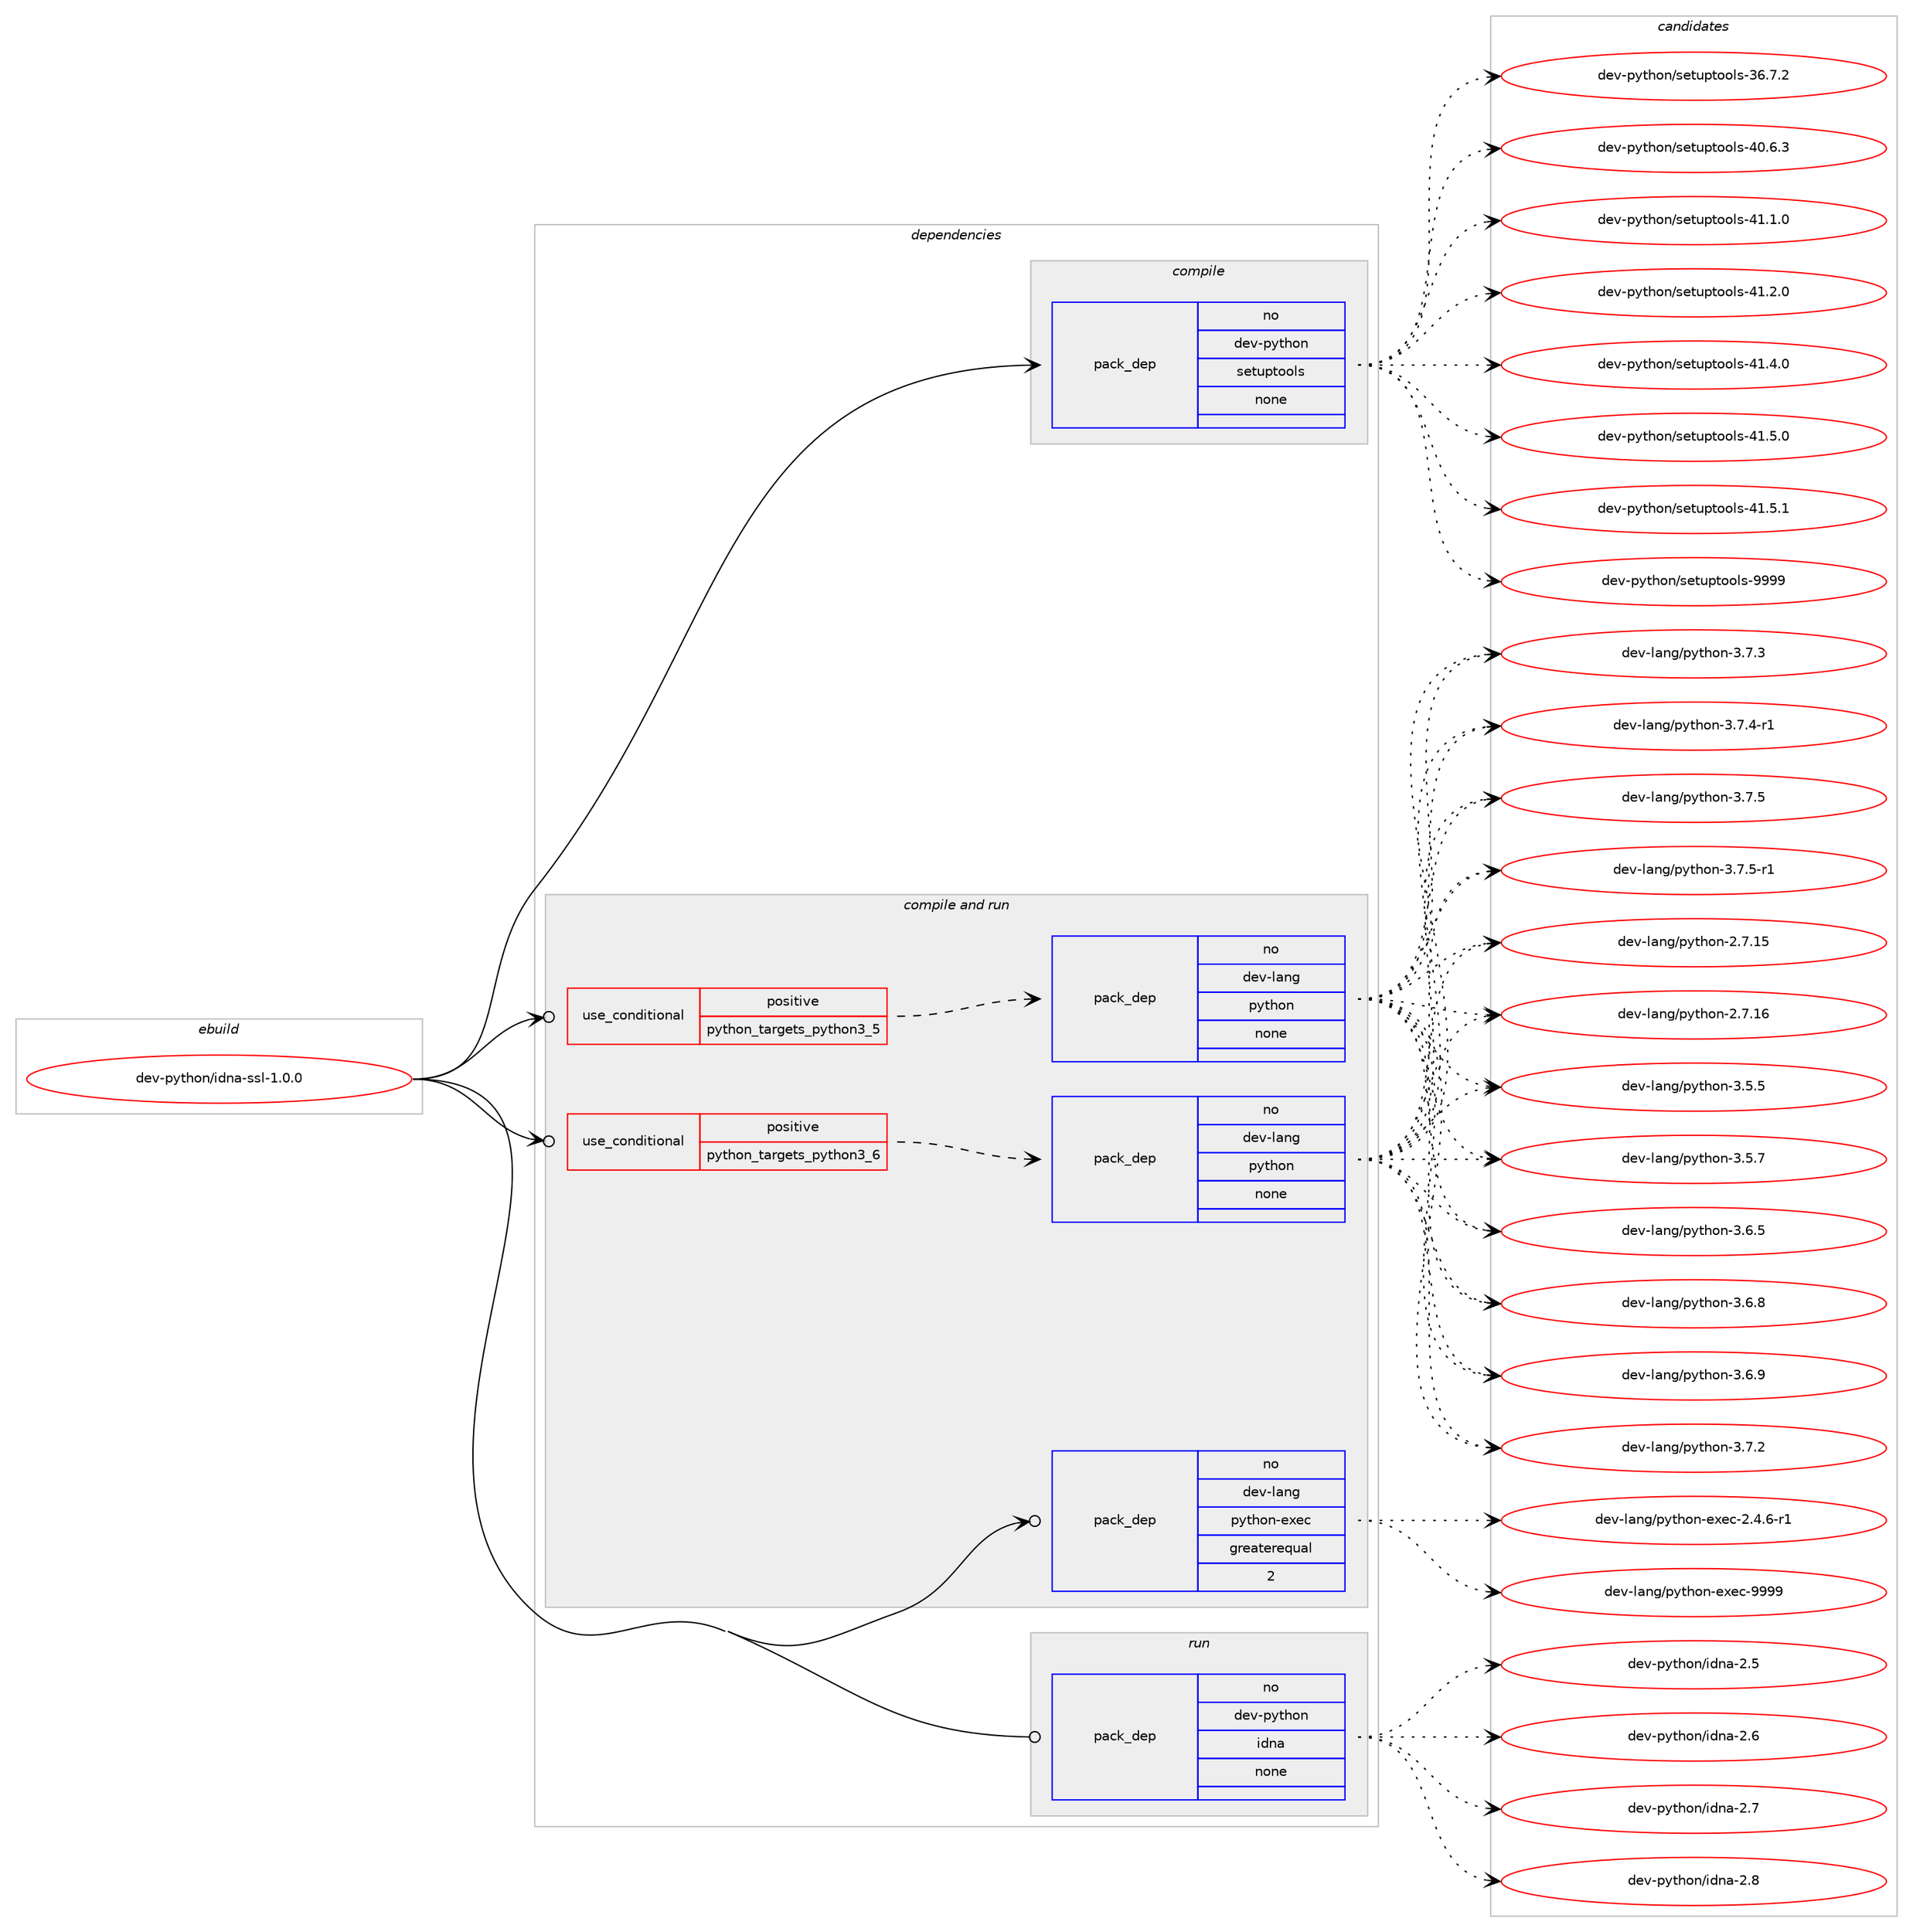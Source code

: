 digraph prolog {

# *************
# Graph options
# *************

newrank=true;
concentrate=true;
compound=true;
graph [rankdir=LR,fontname=Helvetica,fontsize=10,ranksep=1.5];#, ranksep=2.5, nodesep=0.2];
edge  [arrowhead=vee];
node  [fontname=Helvetica,fontsize=10];

# **********
# The ebuild
# **********

subgraph cluster_leftcol {
color=gray;
rank=same;
label=<<i>ebuild</i>>;
id [label="dev-python/idna-ssl-1.0.0", color=red, width=4, href="../dev-python/idna-ssl-1.0.0.svg"];
}

# ****************
# The dependencies
# ****************

subgraph cluster_midcol {
color=gray;
label=<<i>dependencies</i>>;
subgraph cluster_compile {
fillcolor="#eeeeee";
style=filled;
label=<<i>compile</i>>;
subgraph pack456616 {
dependency609177 [label=<<TABLE BORDER="0" CELLBORDER="1" CELLSPACING="0" CELLPADDING="4" WIDTH="220"><TR><TD ROWSPAN="6" CELLPADDING="30">pack_dep</TD></TR><TR><TD WIDTH="110">no</TD></TR><TR><TD>dev-python</TD></TR><TR><TD>setuptools</TD></TR><TR><TD>none</TD></TR><TR><TD></TD></TR></TABLE>>, shape=none, color=blue];
}
id:e -> dependency609177:w [weight=20,style="solid",arrowhead="vee"];
}
subgraph cluster_compileandrun {
fillcolor="#eeeeee";
style=filled;
label=<<i>compile and run</i>>;
subgraph cond140762 {
dependency609178 [label=<<TABLE BORDER="0" CELLBORDER="1" CELLSPACING="0" CELLPADDING="4"><TR><TD ROWSPAN="3" CELLPADDING="10">use_conditional</TD></TR><TR><TD>positive</TD></TR><TR><TD>python_targets_python3_5</TD></TR></TABLE>>, shape=none, color=red];
subgraph pack456617 {
dependency609179 [label=<<TABLE BORDER="0" CELLBORDER="1" CELLSPACING="0" CELLPADDING="4" WIDTH="220"><TR><TD ROWSPAN="6" CELLPADDING="30">pack_dep</TD></TR><TR><TD WIDTH="110">no</TD></TR><TR><TD>dev-lang</TD></TR><TR><TD>python</TD></TR><TR><TD>none</TD></TR><TR><TD></TD></TR></TABLE>>, shape=none, color=blue];
}
dependency609178:e -> dependency609179:w [weight=20,style="dashed",arrowhead="vee"];
}
id:e -> dependency609178:w [weight=20,style="solid",arrowhead="odotvee"];
subgraph cond140763 {
dependency609180 [label=<<TABLE BORDER="0" CELLBORDER="1" CELLSPACING="0" CELLPADDING="4"><TR><TD ROWSPAN="3" CELLPADDING="10">use_conditional</TD></TR><TR><TD>positive</TD></TR><TR><TD>python_targets_python3_6</TD></TR></TABLE>>, shape=none, color=red];
subgraph pack456618 {
dependency609181 [label=<<TABLE BORDER="0" CELLBORDER="1" CELLSPACING="0" CELLPADDING="4" WIDTH="220"><TR><TD ROWSPAN="6" CELLPADDING="30">pack_dep</TD></TR><TR><TD WIDTH="110">no</TD></TR><TR><TD>dev-lang</TD></TR><TR><TD>python</TD></TR><TR><TD>none</TD></TR><TR><TD></TD></TR></TABLE>>, shape=none, color=blue];
}
dependency609180:e -> dependency609181:w [weight=20,style="dashed",arrowhead="vee"];
}
id:e -> dependency609180:w [weight=20,style="solid",arrowhead="odotvee"];
subgraph pack456619 {
dependency609182 [label=<<TABLE BORDER="0" CELLBORDER="1" CELLSPACING="0" CELLPADDING="4" WIDTH="220"><TR><TD ROWSPAN="6" CELLPADDING="30">pack_dep</TD></TR><TR><TD WIDTH="110">no</TD></TR><TR><TD>dev-lang</TD></TR><TR><TD>python-exec</TD></TR><TR><TD>greaterequal</TD></TR><TR><TD>2</TD></TR></TABLE>>, shape=none, color=blue];
}
id:e -> dependency609182:w [weight=20,style="solid",arrowhead="odotvee"];
}
subgraph cluster_run {
fillcolor="#eeeeee";
style=filled;
label=<<i>run</i>>;
subgraph pack456620 {
dependency609183 [label=<<TABLE BORDER="0" CELLBORDER="1" CELLSPACING="0" CELLPADDING="4" WIDTH="220"><TR><TD ROWSPAN="6" CELLPADDING="30">pack_dep</TD></TR><TR><TD WIDTH="110">no</TD></TR><TR><TD>dev-python</TD></TR><TR><TD>idna</TD></TR><TR><TD>none</TD></TR><TR><TD></TD></TR></TABLE>>, shape=none, color=blue];
}
id:e -> dependency609183:w [weight=20,style="solid",arrowhead="odot"];
}
}

# **************
# The candidates
# **************

subgraph cluster_choices {
rank=same;
color=gray;
label=<<i>candidates</i>>;

subgraph choice456616 {
color=black;
nodesep=1;
choice100101118451121211161041111104711510111611711211611111110811545515446554650 [label="dev-python/setuptools-36.7.2", color=red, width=4,href="../dev-python/setuptools-36.7.2.svg"];
choice100101118451121211161041111104711510111611711211611111110811545524846544651 [label="dev-python/setuptools-40.6.3", color=red, width=4,href="../dev-python/setuptools-40.6.3.svg"];
choice100101118451121211161041111104711510111611711211611111110811545524946494648 [label="dev-python/setuptools-41.1.0", color=red, width=4,href="../dev-python/setuptools-41.1.0.svg"];
choice100101118451121211161041111104711510111611711211611111110811545524946504648 [label="dev-python/setuptools-41.2.0", color=red, width=4,href="../dev-python/setuptools-41.2.0.svg"];
choice100101118451121211161041111104711510111611711211611111110811545524946524648 [label="dev-python/setuptools-41.4.0", color=red, width=4,href="../dev-python/setuptools-41.4.0.svg"];
choice100101118451121211161041111104711510111611711211611111110811545524946534648 [label="dev-python/setuptools-41.5.0", color=red, width=4,href="../dev-python/setuptools-41.5.0.svg"];
choice100101118451121211161041111104711510111611711211611111110811545524946534649 [label="dev-python/setuptools-41.5.1", color=red, width=4,href="../dev-python/setuptools-41.5.1.svg"];
choice10010111845112121116104111110471151011161171121161111111081154557575757 [label="dev-python/setuptools-9999", color=red, width=4,href="../dev-python/setuptools-9999.svg"];
dependency609177:e -> choice100101118451121211161041111104711510111611711211611111110811545515446554650:w [style=dotted,weight="100"];
dependency609177:e -> choice100101118451121211161041111104711510111611711211611111110811545524846544651:w [style=dotted,weight="100"];
dependency609177:e -> choice100101118451121211161041111104711510111611711211611111110811545524946494648:w [style=dotted,weight="100"];
dependency609177:e -> choice100101118451121211161041111104711510111611711211611111110811545524946504648:w [style=dotted,weight="100"];
dependency609177:e -> choice100101118451121211161041111104711510111611711211611111110811545524946524648:w [style=dotted,weight="100"];
dependency609177:e -> choice100101118451121211161041111104711510111611711211611111110811545524946534648:w [style=dotted,weight="100"];
dependency609177:e -> choice100101118451121211161041111104711510111611711211611111110811545524946534649:w [style=dotted,weight="100"];
dependency609177:e -> choice10010111845112121116104111110471151011161171121161111111081154557575757:w [style=dotted,weight="100"];
}
subgraph choice456617 {
color=black;
nodesep=1;
choice10010111845108971101034711212111610411111045504655464953 [label="dev-lang/python-2.7.15", color=red, width=4,href="../dev-lang/python-2.7.15.svg"];
choice10010111845108971101034711212111610411111045504655464954 [label="dev-lang/python-2.7.16", color=red, width=4,href="../dev-lang/python-2.7.16.svg"];
choice100101118451089711010347112121116104111110455146534653 [label="dev-lang/python-3.5.5", color=red, width=4,href="../dev-lang/python-3.5.5.svg"];
choice100101118451089711010347112121116104111110455146534655 [label="dev-lang/python-3.5.7", color=red, width=4,href="../dev-lang/python-3.5.7.svg"];
choice100101118451089711010347112121116104111110455146544653 [label="dev-lang/python-3.6.5", color=red, width=4,href="../dev-lang/python-3.6.5.svg"];
choice100101118451089711010347112121116104111110455146544656 [label="dev-lang/python-3.6.8", color=red, width=4,href="../dev-lang/python-3.6.8.svg"];
choice100101118451089711010347112121116104111110455146544657 [label="dev-lang/python-3.6.9", color=red, width=4,href="../dev-lang/python-3.6.9.svg"];
choice100101118451089711010347112121116104111110455146554650 [label="dev-lang/python-3.7.2", color=red, width=4,href="../dev-lang/python-3.7.2.svg"];
choice100101118451089711010347112121116104111110455146554651 [label="dev-lang/python-3.7.3", color=red, width=4,href="../dev-lang/python-3.7.3.svg"];
choice1001011184510897110103471121211161041111104551465546524511449 [label="dev-lang/python-3.7.4-r1", color=red, width=4,href="../dev-lang/python-3.7.4-r1.svg"];
choice100101118451089711010347112121116104111110455146554653 [label="dev-lang/python-3.7.5", color=red, width=4,href="../dev-lang/python-3.7.5.svg"];
choice1001011184510897110103471121211161041111104551465546534511449 [label="dev-lang/python-3.7.5-r1", color=red, width=4,href="../dev-lang/python-3.7.5-r1.svg"];
dependency609179:e -> choice10010111845108971101034711212111610411111045504655464953:w [style=dotted,weight="100"];
dependency609179:e -> choice10010111845108971101034711212111610411111045504655464954:w [style=dotted,weight="100"];
dependency609179:e -> choice100101118451089711010347112121116104111110455146534653:w [style=dotted,weight="100"];
dependency609179:e -> choice100101118451089711010347112121116104111110455146534655:w [style=dotted,weight="100"];
dependency609179:e -> choice100101118451089711010347112121116104111110455146544653:w [style=dotted,weight="100"];
dependency609179:e -> choice100101118451089711010347112121116104111110455146544656:w [style=dotted,weight="100"];
dependency609179:e -> choice100101118451089711010347112121116104111110455146544657:w [style=dotted,weight="100"];
dependency609179:e -> choice100101118451089711010347112121116104111110455146554650:w [style=dotted,weight="100"];
dependency609179:e -> choice100101118451089711010347112121116104111110455146554651:w [style=dotted,weight="100"];
dependency609179:e -> choice1001011184510897110103471121211161041111104551465546524511449:w [style=dotted,weight="100"];
dependency609179:e -> choice100101118451089711010347112121116104111110455146554653:w [style=dotted,weight="100"];
dependency609179:e -> choice1001011184510897110103471121211161041111104551465546534511449:w [style=dotted,weight="100"];
}
subgraph choice456618 {
color=black;
nodesep=1;
choice10010111845108971101034711212111610411111045504655464953 [label="dev-lang/python-2.7.15", color=red, width=4,href="../dev-lang/python-2.7.15.svg"];
choice10010111845108971101034711212111610411111045504655464954 [label="dev-lang/python-2.7.16", color=red, width=4,href="../dev-lang/python-2.7.16.svg"];
choice100101118451089711010347112121116104111110455146534653 [label="dev-lang/python-3.5.5", color=red, width=4,href="../dev-lang/python-3.5.5.svg"];
choice100101118451089711010347112121116104111110455146534655 [label="dev-lang/python-3.5.7", color=red, width=4,href="../dev-lang/python-3.5.7.svg"];
choice100101118451089711010347112121116104111110455146544653 [label="dev-lang/python-3.6.5", color=red, width=4,href="../dev-lang/python-3.6.5.svg"];
choice100101118451089711010347112121116104111110455146544656 [label="dev-lang/python-3.6.8", color=red, width=4,href="../dev-lang/python-3.6.8.svg"];
choice100101118451089711010347112121116104111110455146544657 [label="dev-lang/python-3.6.9", color=red, width=4,href="../dev-lang/python-3.6.9.svg"];
choice100101118451089711010347112121116104111110455146554650 [label="dev-lang/python-3.7.2", color=red, width=4,href="../dev-lang/python-3.7.2.svg"];
choice100101118451089711010347112121116104111110455146554651 [label="dev-lang/python-3.7.3", color=red, width=4,href="../dev-lang/python-3.7.3.svg"];
choice1001011184510897110103471121211161041111104551465546524511449 [label="dev-lang/python-3.7.4-r1", color=red, width=4,href="../dev-lang/python-3.7.4-r1.svg"];
choice100101118451089711010347112121116104111110455146554653 [label="dev-lang/python-3.7.5", color=red, width=4,href="../dev-lang/python-3.7.5.svg"];
choice1001011184510897110103471121211161041111104551465546534511449 [label="dev-lang/python-3.7.5-r1", color=red, width=4,href="../dev-lang/python-3.7.5-r1.svg"];
dependency609181:e -> choice10010111845108971101034711212111610411111045504655464953:w [style=dotted,weight="100"];
dependency609181:e -> choice10010111845108971101034711212111610411111045504655464954:w [style=dotted,weight="100"];
dependency609181:e -> choice100101118451089711010347112121116104111110455146534653:w [style=dotted,weight="100"];
dependency609181:e -> choice100101118451089711010347112121116104111110455146534655:w [style=dotted,weight="100"];
dependency609181:e -> choice100101118451089711010347112121116104111110455146544653:w [style=dotted,weight="100"];
dependency609181:e -> choice100101118451089711010347112121116104111110455146544656:w [style=dotted,weight="100"];
dependency609181:e -> choice100101118451089711010347112121116104111110455146544657:w [style=dotted,weight="100"];
dependency609181:e -> choice100101118451089711010347112121116104111110455146554650:w [style=dotted,weight="100"];
dependency609181:e -> choice100101118451089711010347112121116104111110455146554651:w [style=dotted,weight="100"];
dependency609181:e -> choice1001011184510897110103471121211161041111104551465546524511449:w [style=dotted,weight="100"];
dependency609181:e -> choice100101118451089711010347112121116104111110455146554653:w [style=dotted,weight="100"];
dependency609181:e -> choice1001011184510897110103471121211161041111104551465546534511449:w [style=dotted,weight="100"];
}
subgraph choice456619 {
color=black;
nodesep=1;
choice10010111845108971101034711212111610411111045101120101994550465246544511449 [label="dev-lang/python-exec-2.4.6-r1", color=red, width=4,href="../dev-lang/python-exec-2.4.6-r1.svg"];
choice10010111845108971101034711212111610411111045101120101994557575757 [label="dev-lang/python-exec-9999", color=red, width=4,href="../dev-lang/python-exec-9999.svg"];
dependency609182:e -> choice10010111845108971101034711212111610411111045101120101994550465246544511449:w [style=dotted,weight="100"];
dependency609182:e -> choice10010111845108971101034711212111610411111045101120101994557575757:w [style=dotted,weight="100"];
}
subgraph choice456620 {
color=black;
nodesep=1;
choice10010111845112121116104111110471051001109745504653 [label="dev-python/idna-2.5", color=red, width=4,href="../dev-python/idna-2.5.svg"];
choice10010111845112121116104111110471051001109745504654 [label="dev-python/idna-2.6", color=red, width=4,href="../dev-python/idna-2.6.svg"];
choice10010111845112121116104111110471051001109745504655 [label="dev-python/idna-2.7", color=red, width=4,href="../dev-python/idna-2.7.svg"];
choice10010111845112121116104111110471051001109745504656 [label="dev-python/idna-2.8", color=red, width=4,href="../dev-python/idna-2.8.svg"];
dependency609183:e -> choice10010111845112121116104111110471051001109745504653:w [style=dotted,weight="100"];
dependency609183:e -> choice10010111845112121116104111110471051001109745504654:w [style=dotted,weight="100"];
dependency609183:e -> choice10010111845112121116104111110471051001109745504655:w [style=dotted,weight="100"];
dependency609183:e -> choice10010111845112121116104111110471051001109745504656:w [style=dotted,weight="100"];
}
}

}
